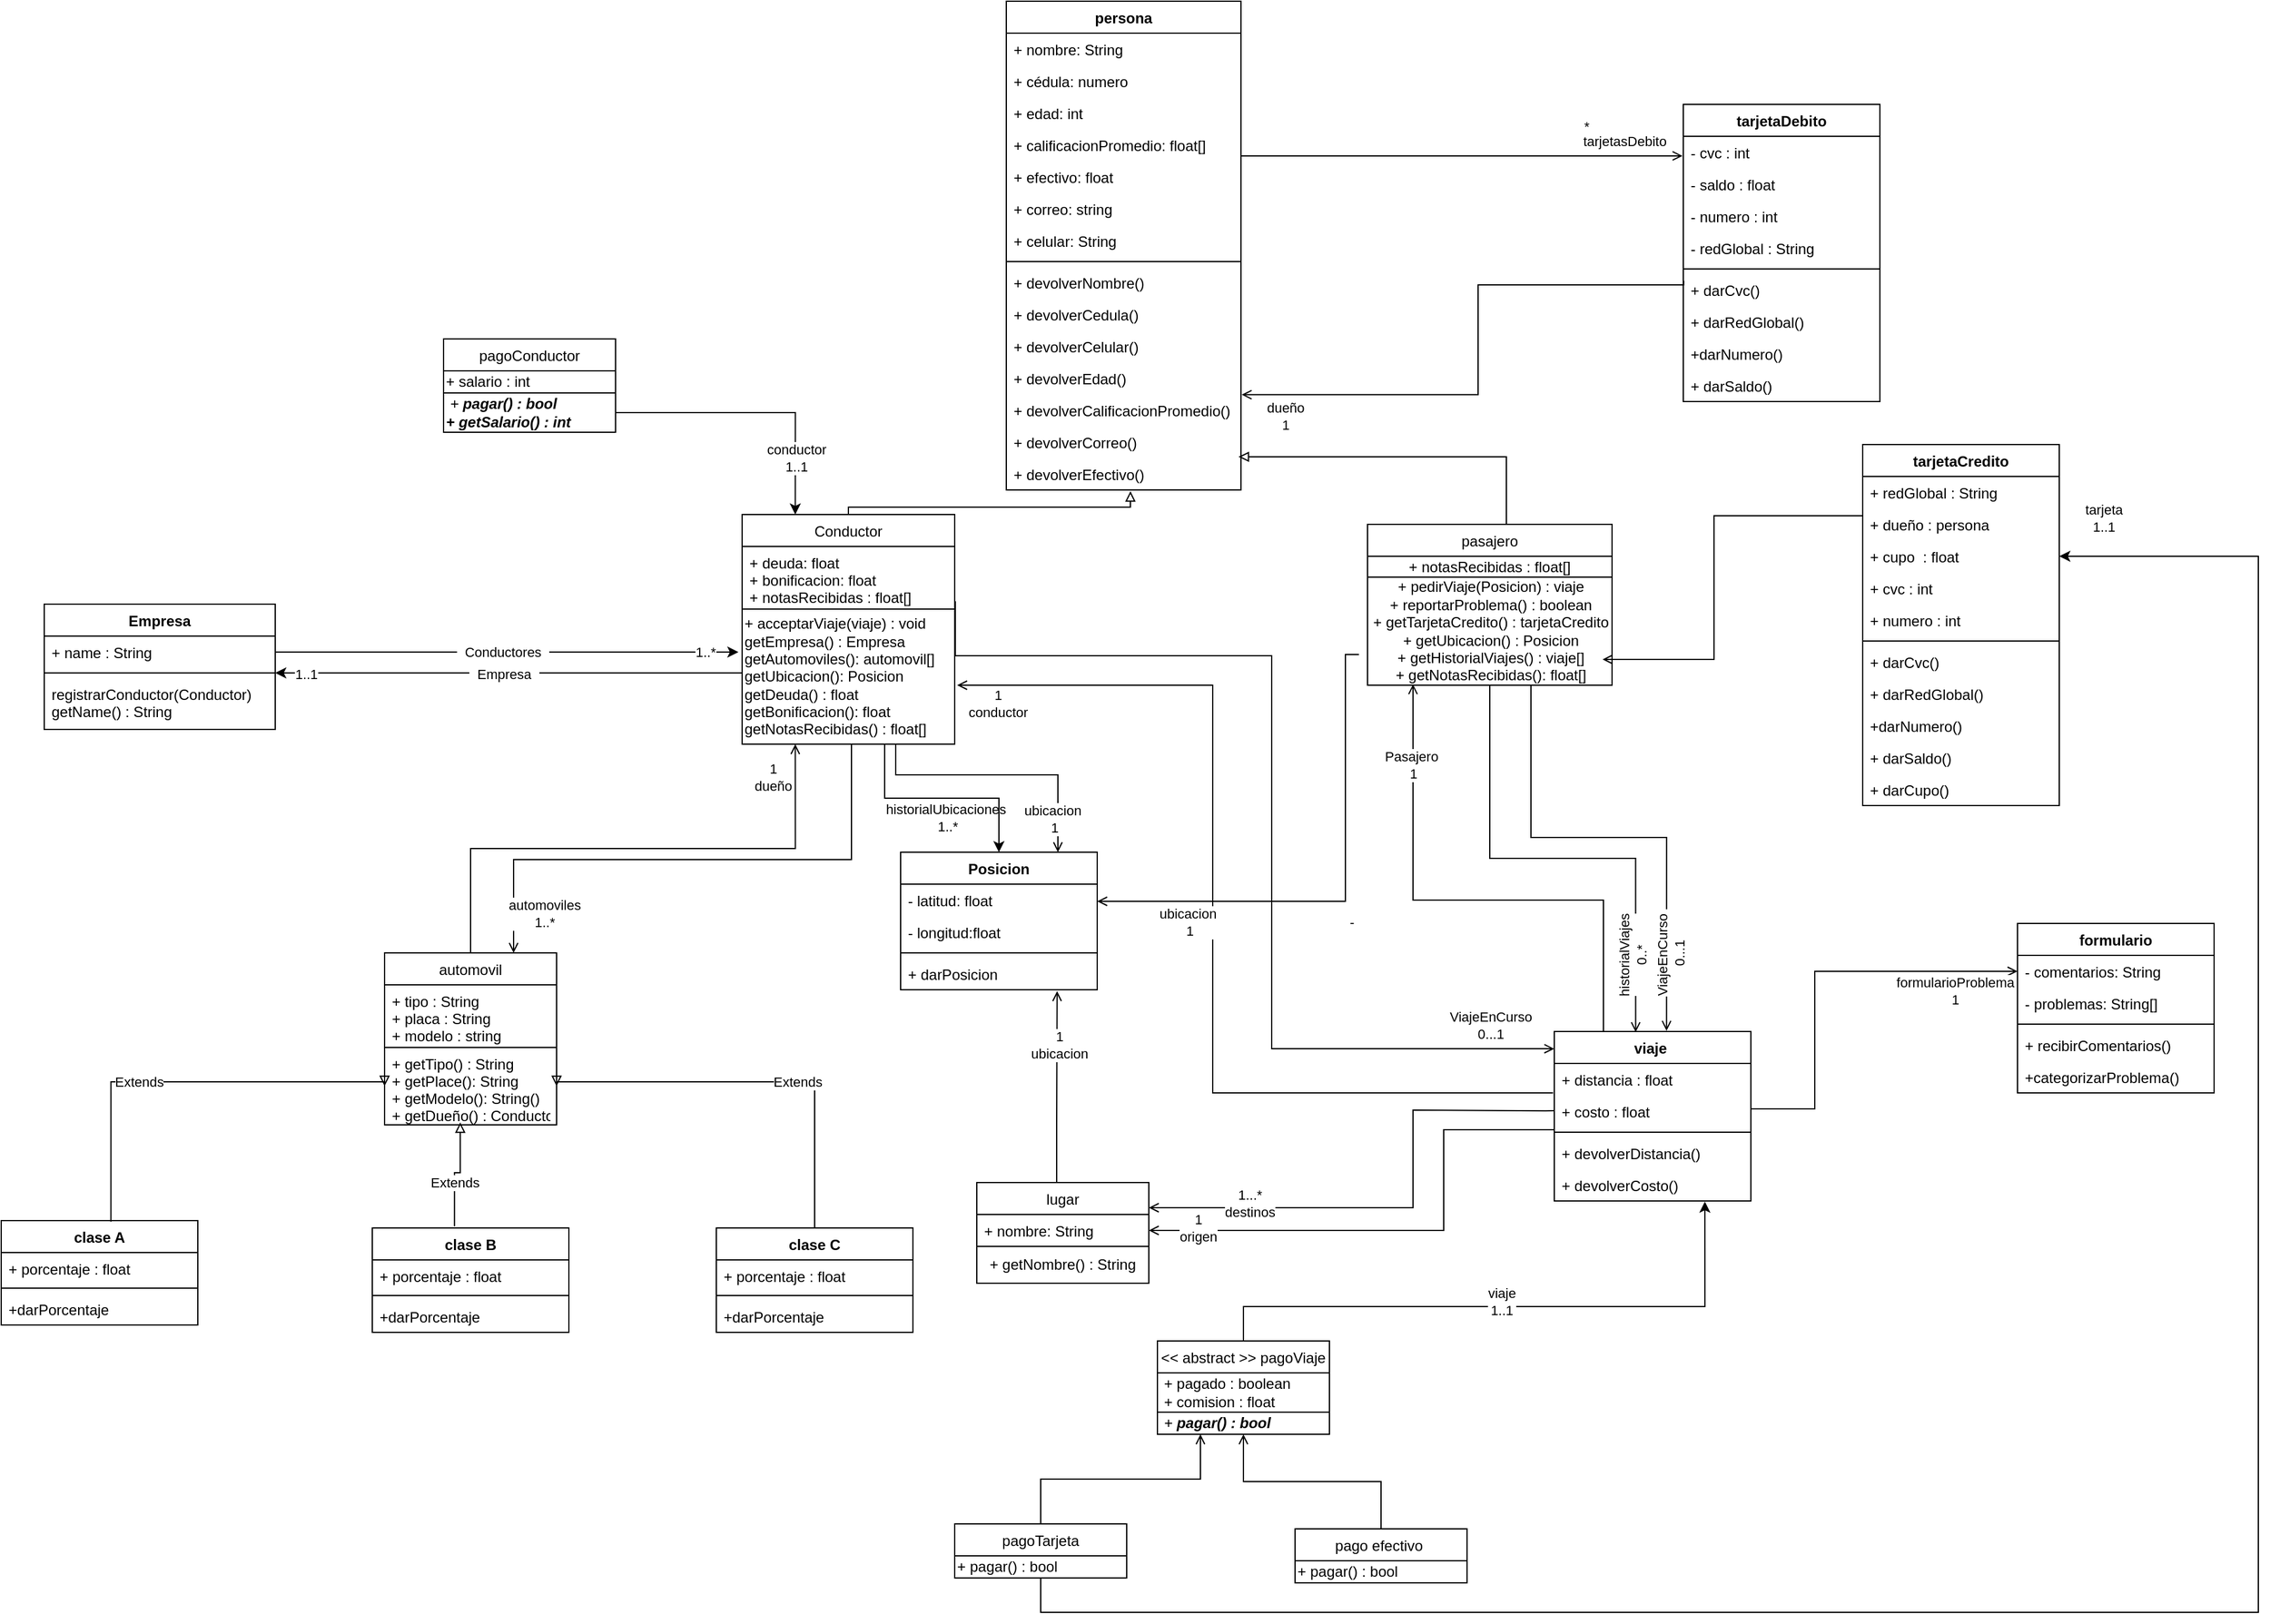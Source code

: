 <mxfile version="16.6.1" type="github">
  <diagram id="6SjnHrmw7U_hnrUAdcLT" name="Page-1">
    <mxGraphModel dx="2463" dy="1313" grid="0" gridSize="10" guides="1" tooltips="1" connect="1" arrows="1" fold="1" page="0" pageScale="1" pageWidth="827" pageHeight="1169" math="0" shadow="0">
      <root>
        <mxCell id="0" />
        <mxCell id="1" parent="0" />
        <mxCell id="GQpwaOu7h-6CQK4Oy5rI-45" style="edgeStyle=orthogonalEdgeStyle;rounded=0;orthogonalLoop=1;jettySize=auto;html=1;endArrow=open;endFill=0;exitX=-0.006;exitY=0.923;exitDx=0;exitDy=0;exitPerimeter=0;" parent="1" source="yRJhLz_1n7eGuecbgBKT-65" edge="1">
          <mxGeometry relative="1" as="geometry">
            <mxPoint x="40" y="465" as="targetPoint" />
            <Array as="points">
              <mxPoint x="248" y="797" />
              <mxPoint x="248" y="465" />
            </Array>
            <mxPoint x="525" y="797" as="sourcePoint" />
          </mxGeometry>
        </mxCell>
        <mxCell id="GQpwaOu7h-6CQK4Oy5rI-46" value="1&lt;br&gt;conductor&lt;br&gt;" style="edgeLabel;html=1;align=center;verticalAlign=middle;resizable=0;points=[];" parent="GQpwaOu7h-6CQK4Oy5rI-45" vertex="1" connectable="0">
          <mxGeometry x="0.955" y="-1" relative="1" as="geometry">
            <mxPoint x="14" y="16" as="offset" />
          </mxGeometry>
        </mxCell>
        <mxCell id="GQpwaOu7h-6CQK4Oy5rI-48" style="edgeStyle=orthogonalEdgeStyle;rounded=0;orthogonalLoop=1;jettySize=auto;html=1;endArrow=open;endFill=0;entryX=0.186;entryY=0.991;entryDx=0;entryDy=0;entryPerimeter=0;exitX=0.25;exitY=0;exitDx=0;exitDy=0;" parent="1" source="yRJhLz_1n7eGuecbgBKT-67" target="p-8QRYcvky3vpSZ8gG1q-3" edge="1">
          <mxGeometry relative="1" as="geometry">
            <Array as="points">
              <mxPoint x="556" y="640" />
              <mxPoint x="409" y="640" />
            </Array>
            <mxPoint x="411" y="470" as="targetPoint" />
            <mxPoint x="554" y="741" as="sourcePoint" />
          </mxGeometry>
        </mxCell>
        <mxCell id="GQpwaOu7h-6CQK4Oy5rI-53" value="Pasajero&amp;nbsp;&lt;br&gt;1" style="edgeLabel;html=1;align=center;verticalAlign=middle;resizable=0;points=[];" parent="GQpwaOu7h-6CQK4Oy5rI-48" vertex="1" connectable="0">
          <mxGeometry x="0.84" y="2" relative="1" as="geometry">
            <mxPoint x="2" y="31" as="offset" />
          </mxGeometry>
        </mxCell>
        <mxCell id="8bKeLV1RBKHs6_vVbSdt-36" style="edgeStyle=orthogonalEdgeStyle;rounded=0;orthogonalLoop=1;jettySize=auto;html=1;exitX=0.5;exitY=0;exitDx=0;exitDy=0;endArrow=block;endFill=0;strokeWidth=1;" parent="1" source="xFhhPgqsHEsZ-JBTRw54-11" edge="1">
          <mxGeometry relative="1" as="geometry">
            <Array as="points">
              <mxPoint x="487" y="334" />
              <mxPoint x="487" y="279" />
            </Array>
            <mxPoint x="269" y="279" as="targetPoint" />
          </mxGeometry>
        </mxCell>
        <mxCell id="GQpwaOu7h-6CQK4Oy5rI-39" style="edgeStyle=orthogonalEdgeStyle;rounded=0;orthogonalLoop=1;jettySize=auto;html=1;exitX=0.5;exitY=1;exitDx=0;exitDy=0;endArrow=open;endFill=0;entryX=0.414;entryY=0.004;entryDx=0;entryDy=0;entryPerimeter=0;" parent="1" source="xFhhPgqsHEsZ-JBTRw54-11" target="yRJhLz_1n7eGuecbgBKT-67" edge="1">
          <mxGeometry relative="1" as="geometry">
            <mxPoint x="592" y="745" as="targetPoint" />
          </mxGeometry>
        </mxCell>
        <mxCell id="GQpwaOu7h-6CQK4Oy5rI-50" value="historialViajes&lt;br&gt;0..*" style="edgeLabel;html=1;align=center;verticalAlign=middle;resizable=0;points=[];rotation=-90;" parent="GQpwaOu7h-6CQK4Oy5rI-39" vertex="1" connectable="0">
          <mxGeometry x="0.763" y="3" relative="1" as="geometry">
            <mxPoint x="-6" y="-15" as="offset" />
          </mxGeometry>
        </mxCell>
        <mxCell id="GQpwaOu7h-6CQK4Oy5rI-47" style="edgeStyle=orthogonalEdgeStyle;rounded=0;orthogonalLoop=1;jettySize=auto;html=1;entryX=0.571;entryY=-0.004;entryDx=0;entryDy=0;entryPerimeter=0;endArrow=open;endFill=0;" parent="1" source="xFhhPgqsHEsZ-JBTRw54-11" target="yRJhLz_1n7eGuecbgBKT-67" edge="1">
          <mxGeometry relative="1" as="geometry">
            <Array as="points">
              <mxPoint x="507" y="589" />
              <mxPoint x="617" y="589" />
            </Array>
            <mxPoint x="617.702" y="744.688" as="targetPoint" />
          </mxGeometry>
        </mxCell>
        <mxCell id="GQpwaOu7h-6CQK4Oy5rI-51" value="ViajeEnCurso&amp;nbsp;&lt;br&gt;0...1&lt;br&gt;" style="edgeLabel;html=1;align=center;verticalAlign=middle;resizable=0;points=[];rotation=-90;" parent="GQpwaOu7h-6CQK4Oy5rI-47" vertex="1" connectable="0">
          <mxGeometry x="0.718" y="1" relative="1" as="geometry">
            <mxPoint x="2" y="-7" as="offset" />
          </mxGeometry>
        </mxCell>
        <mxCell id="GQpwaOu7h-6CQK4Oy5rI-65" value="-" style="edgeStyle=orthogonalEdgeStyle;rounded=0;orthogonalLoop=1;jettySize=auto;html=1;endArrow=open;endFill=0;exitX=0;exitY=0.5;exitDx=0;exitDy=0;" parent="1" edge="1" target="yRJhLz_1n7eGuecbgBKT-6">
          <mxGeometry x="0.024" y="18" relative="1" as="geometry">
            <mxPoint x="367" y="440" as="sourcePoint" />
            <mxPoint x="156" y="641.0" as="targetPoint" />
            <Array as="points">
              <mxPoint x="356" y="440" />
              <mxPoint x="356" y="641" />
            </Array>
            <mxPoint x="5" y="-1" as="offset" />
          </mxGeometry>
        </mxCell>
        <mxCell id="GQpwaOu7h-6CQK4Oy5rI-66" value="ubicacion&amp;nbsp;&lt;br&gt;1" style="edgeLabel;html=1;align=center;verticalAlign=middle;resizable=0;points=[];" parent="GQpwaOu7h-6CQK4Oy5rI-65" vertex="1" connectable="0">
          <mxGeometry x="0.863" y="1" relative="1" as="geometry">
            <mxPoint x="46" y="16" as="offset" />
          </mxGeometry>
        </mxCell>
        <mxCell id="xFhhPgqsHEsZ-JBTRw54-11" value="pasajero" style="swimlane;fontStyle=0;childLayout=stackLayout;horizontal=1;startSize=26;fillColor=none;horizontalStack=0;resizeParent=1;resizeParentMax=0;resizeLast=0;collapsible=1;marginBottom=0;" parent="1" vertex="1">
          <mxGeometry x="374" y="334" width="199" height="131" as="geometry" />
        </mxCell>
        <mxCell id="p-8QRYcvky3vpSZ8gG1q-4" value="+ notasRecibidas : float[]" style="text;html=1;strokeColor=default;fillColor=none;align=center;verticalAlign=middle;whiteSpace=wrap;rounded=0;" vertex="1" parent="xFhhPgqsHEsZ-JBTRw54-11">
          <mxGeometry y="26" width="199" height="17" as="geometry" />
        </mxCell>
        <mxCell id="p-8QRYcvky3vpSZ8gG1q-3" value="+ pedirViaje(Posicion) : viaje&lt;br&gt;&lt;span style=&quot;font-family: &amp;#34;helvetica&amp;#34; ; font-size: 12px ; font-style: normal ; font-weight: 400&quot;&gt;+ reportarProblema() : boolean&lt;br&gt;+ getTarjetaCredito() : tarjetaCredito&lt;br&gt;+ getUbicacion() : Posicion&lt;br&gt;+ getHistorialViajes() : viaje[]&lt;br&gt;+ getNotasRecibidas(): float[]&lt;br&gt;&lt;/span&gt;" style="text;html=1;align=center;verticalAlign=middle;resizable=0;points=[];autosize=1;strokeColor=none;fillColor=none;" vertex="1" parent="xFhhPgqsHEsZ-JBTRw54-11">
          <mxGeometry y="43" width="199" height="88" as="geometry" />
        </mxCell>
        <mxCell id="8bKeLV1RBKHs6_vVbSdt-26" style="edgeStyle=orthogonalEdgeStyle;rounded=0;orthogonalLoop=1;jettySize=auto;html=1;endArrow=open;endFill=0;" parent="1" edge="1">
          <mxGeometry relative="1" as="geometry">
            <mxPoint x="565.28" y="444" as="targetPoint" />
            <Array as="points">
              <mxPoint x="777" y="327" />
              <mxPoint x="656" y="327" />
              <mxPoint x="656" y="444" />
            </Array>
            <mxPoint x="777.0" y="328.328" as="sourcePoint" />
          </mxGeometry>
        </mxCell>
        <mxCell id="8bKeLV1RBKHs6_vVbSdt-35" style="edgeStyle=orthogonalEdgeStyle;rounded=0;orthogonalLoop=1;jettySize=auto;html=1;exitX=0.5;exitY=0;exitDx=0;exitDy=0;entryX=0.529;entryY=1.038;entryDx=0;entryDy=0;entryPerimeter=0;endArrow=block;endFill=0;strokeWidth=1;" parent="1" source="NSK0_wLwRa2PUr08ak1v-19" target="yRJhLz_1n7eGuecbgBKT-94" edge="1">
          <mxGeometry relative="1" as="geometry">
            <Array as="points">
              <mxPoint x="-48" y="320" />
              <mxPoint x="181" y="320" />
            </Array>
            <mxPoint x="178.767" y="322.988" as="targetPoint" />
          </mxGeometry>
        </mxCell>
        <mxCell id="GQpwaOu7h-6CQK4Oy5rI-42" style="edgeStyle=orthogonalEdgeStyle;rounded=0;orthogonalLoop=1;jettySize=auto;html=1;endArrow=open;endFill=0;exitX=1.003;exitY=0.875;exitDx=0;exitDy=0;exitPerimeter=0;entryX=0;entryY=0.102;entryDx=0;entryDy=0;entryPerimeter=0;" parent="1" source="k5XxRQNL9i_wTMCsPTD--12" target="yRJhLz_1n7eGuecbgBKT-67" edge="1">
          <mxGeometry relative="1" as="geometry">
            <mxPoint x="27" y="441.38" as="sourcePoint" />
            <mxPoint x="475" y="761" as="targetPoint" />
            <Array as="points">
              <mxPoint x="39" y="441" />
              <mxPoint x="296" y="441" />
              <mxPoint x="296" y="761" />
              <mxPoint x="517" y="761" />
            </Array>
          </mxGeometry>
        </mxCell>
        <mxCell id="GQpwaOu7h-6CQK4Oy5rI-43" value="ViajeEnCurso&lt;br&gt;0...1" style="edgeLabel;html=1;align=center;verticalAlign=middle;resizable=0;points=[];" parent="GQpwaOu7h-6CQK4Oy5rI-42" vertex="1" connectable="0">
          <mxGeometry x="0.799" y="3" relative="1" as="geometry">
            <mxPoint x="33" y="-16" as="offset" />
          </mxGeometry>
        </mxCell>
        <mxCell id="GQpwaOu7h-6CQK4Oy5rI-55" style="edgeStyle=orthogonalEdgeStyle;rounded=0;orthogonalLoop=1;jettySize=auto;html=1;entryX=0.75;entryY=0;entryDx=0;entryDy=0;endArrow=open;endFill=0;" parent="1" source="NSK0_wLwRa2PUr08ak1v-19" target="8bKeLV1RBKHs6_vVbSdt-11" edge="1">
          <mxGeometry relative="1" as="geometry">
            <Array as="points">
              <mxPoint x="-46" y="607" />
              <mxPoint x="-321" y="607" />
            </Array>
          </mxGeometry>
        </mxCell>
        <mxCell id="GQpwaOu7h-6CQK4Oy5rI-56" value="automoviles&lt;br&gt;1..*" style="edgeLabel;html=1;align=center;verticalAlign=middle;resizable=0;points=[];" parent="GQpwaOu7h-6CQK4Oy5rI-55" vertex="1" connectable="0">
          <mxGeometry x="0.805" y="2" relative="1" as="geometry">
            <mxPoint x="23" y="11" as="offset" />
          </mxGeometry>
        </mxCell>
        <mxCell id="GQpwaOu7h-6CQK4Oy5rI-61" style="edgeStyle=orthogonalEdgeStyle;rounded=0;orthogonalLoop=1;jettySize=auto;html=1;endArrow=open;endFill=0;" parent="1" source="NSK0_wLwRa2PUr08ak1v-19" target="yRJhLz_1n7eGuecbgBKT-5" edge="1">
          <mxGeometry relative="1" as="geometry">
            <Array as="points">
              <mxPoint x="-10" y="538" />
              <mxPoint x="122" y="538" />
            </Array>
            <mxPoint x="122" y="599" as="targetPoint" />
          </mxGeometry>
        </mxCell>
        <mxCell id="GQpwaOu7h-6CQK4Oy5rI-62" value="ubicacion&amp;nbsp;&lt;br&gt;1" style="edgeLabel;html=1;align=center;verticalAlign=middle;resizable=0;points=[];" parent="GQpwaOu7h-6CQK4Oy5rI-61" vertex="1" connectable="0">
          <mxGeometry x="0.85" relative="1" as="geometry">
            <mxPoint x="-3" y="-11" as="offset" />
          </mxGeometry>
        </mxCell>
        <mxCell id="NSK0_wLwRa2PUr08ak1v-19" value="Conductor" style="swimlane;fontStyle=0;childLayout=stackLayout;horizontal=1;startSize=26;fillColor=none;horizontalStack=0;resizeParent=1;resizeParentMax=0;resizeLast=0;collapsible=1;marginBottom=0;" parent="1" vertex="1">
          <mxGeometry x="-135" y="326" width="173" height="187" as="geometry" />
        </mxCell>
        <mxCell id="k5XxRQNL9i_wTMCsPTD--12" value="+ deuda: float&#xa;+ bonificacion: float&#xa;+ notasRecibidas : float[]" style="text;strokeColor=none;fillColor=none;align=left;verticalAlign=top;spacingLeft=4;spacingRight=4;overflow=hidden;rotatable=0;points=[[0,0.5],[1,0.5]];portConstraint=eastwest;" parent="NSK0_wLwRa2PUr08ak1v-19" vertex="1">
          <mxGeometry y="26" width="173" height="51" as="geometry" />
        </mxCell>
        <mxCell id="p-8QRYcvky3vpSZ8gG1q-1" value="+ acceptarViaje(viaje) : void&lt;br&gt;getEmpresa() : Empresa&lt;br&gt;getAutomoviles(): automovil[]&lt;br&gt;getUbicacion(): Posicion&lt;br&gt;getDeuda() : float&lt;br&gt;getBonificacion(): float&lt;br&gt;getNotasRecibidas() : float[]" style="text;html=1;strokeColor=default;fillColor=none;align=left;verticalAlign=middle;whiteSpace=wrap;rounded=0;" vertex="1" parent="NSK0_wLwRa2PUr08ak1v-19">
          <mxGeometry y="77" width="173" height="110" as="geometry" />
        </mxCell>
        <mxCell id="GQpwaOu7h-6CQK4Oy5rI-63" style="edgeStyle=orthogonalEdgeStyle;rounded=0;orthogonalLoop=1;jettySize=auto;html=1;endArrow=open;endFill=0;entryX=0.796;entryY=1.044;entryDx=0;entryDy=0;entryPerimeter=0;" parent="1" source="_v_6MPIKIYaDayUwwzO5-1" target="yRJhLz_1n7eGuecbgBKT-8" edge="1">
          <mxGeometry relative="1" as="geometry">
            <Array as="points">
              <mxPoint x="121" y="822" />
              <mxPoint x="121" y="822" />
            </Array>
            <mxPoint x="136" y="760" as="targetPoint" />
          </mxGeometry>
        </mxCell>
        <mxCell id="GQpwaOu7h-6CQK4Oy5rI-64" value="1&lt;br&gt;ubicacion" style="edgeLabel;html=1;align=center;verticalAlign=middle;resizable=0;points=[];" parent="GQpwaOu7h-6CQK4Oy5rI-63" vertex="1" connectable="0">
          <mxGeometry x="0.81" y="2" relative="1" as="geometry">
            <mxPoint x="3" y="29" as="offset" />
          </mxGeometry>
        </mxCell>
        <mxCell id="_v_6MPIKIYaDayUwwzO5-1" value="lugar" style="swimlane;fontStyle=0;childLayout=stackLayout;horizontal=1;startSize=26;fillColor=none;horizontalStack=0;resizeParent=1;resizeParentMax=0;resizeLast=0;collapsible=1;marginBottom=0;" parent="1" vertex="1">
          <mxGeometry x="56" y="870" width="140" height="82" as="geometry" />
        </mxCell>
        <mxCell id="_v_6MPIKIYaDayUwwzO5-4" value="+ nombre: String" style="text;strokeColor=none;fillColor=none;align=left;verticalAlign=top;spacingLeft=4;spacingRight=4;overflow=hidden;rotatable=0;points=[[0,0.5],[1,0.5]];portConstraint=eastwest;" parent="_v_6MPIKIYaDayUwwzO5-1" vertex="1">
          <mxGeometry y="26" width="140" height="26" as="geometry" />
        </mxCell>
        <mxCell id="p-8QRYcvky3vpSZ8gG1q-8" value="+ getNombre() : String" style="text;html=1;strokeColor=default;fillColor=none;align=center;verticalAlign=middle;whiteSpace=wrap;rounded=0;" vertex="1" parent="_v_6MPIKIYaDayUwwzO5-1">
          <mxGeometry y="52" width="140" height="30" as="geometry" />
        </mxCell>
        <mxCell id="mi6PXNNQGqWqxz6OcjHv-20" style="edgeStyle=orthogonalEdgeStyle;rounded=0;orthogonalLoop=1;jettySize=auto;html=1;exitX=0.5;exitY=0;exitDx=0;exitDy=0;entryX=0.766;entryY=1.02;entryDx=0;entryDy=0;entryPerimeter=0;" parent="1" source="_v_6MPIKIYaDayUwwzO5-7" target="yRJhLz_1n7eGuecbgBKT-71" edge="1">
          <mxGeometry relative="1" as="geometry">
            <Array as="points">
              <mxPoint x="273" y="971" />
              <mxPoint x="649" y="971" />
            </Array>
          </mxGeometry>
        </mxCell>
        <mxCell id="_v_6MPIKIYaDayUwwzO5-7" value="&lt;&lt; abstract &gt;&gt; pagoViaje" style="swimlane;fontStyle=0;childLayout=stackLayout;horizontal=1;startSize=26;fillColor=none;horizontalStack=0;resizeParent=1;resizeParentMax=0;resizeLast=0;collapsible=1;marginBottom=0;" parent="1" vertex="1">
          <mxGeometry x="203" y="999" width="140" height="76" as="geometry" />
        </mxCell>
        <mxCell id="mi6PXNNQGqWqxz6OcjHv-22" value="&amp;nbsp;+ pagado : boolean&lt;br&gt;&amp;nbsp;+ comision : float" style="text;html=1;align=left;verticalAlign=middle;resizable=0;points=[];autosize=1;strokeColor=none;fillColor=none;" parent="_v_6MPIKIYaDayUwwzO5-7" vertex="1">
          <mxGeometry y="26" width="140" height="32" as="geometry" />
        </mxCell>
        <mxCell id="mi6PXNNQGqWqxz6OcjHv-26" value="&lt;i&gt;&amp;nbsp;+ &lt;b&gt;&lt;i&gt;pagar() : bool&lt;br&gt;&lt;/i&gt;&lt;/b&gt;&lt;/i&gt;" style="text;html=1;align=left;verticalAlign=middle;resizable=0;points=[];autosize=1;strokeColor=default;fillColor=none;" parent="_v_6MPIKIYaDayUwwzO5-7" vertex="1">
          <mxGeometry y="58" width="140" height="18" as="geometry" />
        </mxCell>
        <mxCell id="8bKeLV1RBKHs6_vVbSdt-38" style="edgeStyle=orthogonalEdgeStyle;rounded=0;orthogonalLoop=1;jettySize=auto;html=1;exitX=0.5;exitY=0;exitDx=0;exitDy=0;entryX=0.25;entryY=1;entryDx=0;entryDy=0;endArrow=open;endFill=0;strokeWidth=1;" parent="1" source="8bKeLV1RBKHs6_vVbSdt-11" target="NSK0_wLwRa2PUr08ak1v-19" edge="1">
          <mxGeometry relative="1" as="geometry" />
        </mxCell>
        <mxCell id="GQpwaOu7h-6CQK4Oy5rI-54" value="1&lt;br&gt;dueño" style="edgeLabel;html=1;align=center;verticalAlign=middle;resizable=0;points=[];" parent="8bKeLV1RBKHs6_vVbSdt-38" vertex="1" connectable="0">
          <mxGeometry x="0.849" y="2" relative="1" as="geometry">
            <mxPoint x="-17" y="-6" as="offset" />
          </mxGeometry>
        </mxCell>
        <mxCell id="8bKeLV1RBKHs6_vVbSdt-11" value="automovil" style="swimlane;fontStyle=0;childLayout=stackLayout;horizontal=1;startSize=26;fillColor=none;horizontalStack=0;resizeParent=1;resizeParentMax=0;resizeLast=0;collapsible=1;marginBottom=0;" parent="1" vertex="1">
          <mxGeometry x="-426" y="683" width="140" height="140" as="geometry" />
        </mxCell>
        <mxCell id="8bKeLV1RBKHs6_vVbSdt-12" value="+ tipo : String&#xa;+ placa : String&#xa;+ modelo : string " style="text;strokeColor=default;fillColor=none;align=left;verticalAlign=top;spacingLeft=4;spacingRight=4;overflow=hidden;rotatable=0;points=[[0,0.5],[1,0.5]];portConstraint=eastwest;" parent="8bKeLV1RBKHs6_vVbSdt-11" vertex="1">
          <mxGeometry y="26" width="140" height="51" as="geometry" />
        </mxCell>
        <mxCell id="8bKeLV1RBKHs6_vVbSdt-14" value="+ getTipo() : String&#xa;+ getPlace(): String&#xa;+ getModelo(): String()&#xa;+ getDueño() : Conductor" style="text;strokeColor=none;fillColor=none;align=left;verticalAlign=top;spacingLeft=4;spacingRight=4;overflow=hidden;rotatable=0;points=[[0,0.5],[1,0.5]];portConstraint=eastwest;" parent="8bKeLV1RBKHs6_vVbSdt-11" vertex="1">
          <mxGeometry y="77" width="140" height="63" as="geometry" />
        </mxCell>
        <mxCell id="8bKeLV1RBKHs6_vVbSdt-32" style="edgeStyle=orthogonalEdgeStyle;rounded=0;orthogonalLoop=1;jettySize=auto;html=1;exitX=0.601;exitY=0.002;exitDx=0;exitDy=0;entryX=0;entryY=0.5;entryDx=0;entryDy=0;endArrow=block;endFill=0;strokeWidth=1;exitPerimeter=0;" parent="1" source="yRJhLz_1n7eGuecbgBKT-46" edge="1">
          <mxGeometry relative="1" as="geometry">
            <Array as="points">
              <mxPoint x="-642" y="748" />
            </Array>
            <mxPoint x="-641" y="901" as="sourcePoint" />
          </mxGeometry>
        </mxCell>
        <mxCell id="8bKeLV1RBKHs6_vVbSdt-41" value="Extends" style="edgeLabel;html=1;align=center;verticalAlign=middle;resizable=0;points=[];" parent="8bKeLV1RBKHs6_vVbSdt-32" vertex="1" connectable="0">
          <mxGeometry x="-0.597" y="1" relative="1" as="geometry">
            <mxPoint x="1" y="-4" as="offset" />
          </mxGeometry>
        </mxCell>
        <mxCell id="8bKeLV1RBKHs6_vVbSdt-37" style="edgeStyle=orthogonalEdgeStyle;rounded=0;orthogonalLoop=1;jettySize=auto;html=1;exitX=0.418;exitY=-0.016;exitDx=0;exitDy=0;entryX=0.44;entryY=0.969;entryDx=0;entryDy=0;entryPerimeter=0;endArrow=block;endFill=0;strokeWidth=1;exitPerimeter=0;" parent="1" source="yRJhLz_1n7eGuecbgBKT-52" target="8bKeLV1RBKHs6_vVbSdt-14" edge="1">
          <mxGeometry relative="1" as="geometry">
            <mxPoint x="-364" y="901" as="sourcePoint" />
            <Array as="points">
              <mxPoint x="-369" y="862" />
              <mxPoint x="-364" y="862" />
            </Array>
          </mxGeometry>
        </mxCell>
        <mxCell id="8bKeLV1RBKHs6_vVbSdt-40" value="Extends" style="edgeLabel;html=1;align=center;verticalAlign=middle;resizable=0;points=[];" parent="8bKeLV1RBKHs6_vVbSdt-37" vertex="1" connectable="0">
          <mxGeometry x="-0.199" relative="1" as="geometry">
            <mxPoint as="offset" />
          </mxGeometry>
        </mxCell>
        <mxCell id="8bKeLV1RBKHs6_vVbSdt-31" style="edgeStyle=orthogonalEdgeStyle;rounded=0;orthogonalLoop=1;jettySize=auto;html=1;exitX=0.556;exitY=0;exitDx=0;exitDy=0;entryX=1;entryY=0.5;entryDx=0;entryDy=0;endArrow=block;endFill=0;strokeWidth=1;exitPerimeter=0;" parent="1" source="yRJhLz_1n7eGuecbgBKT-56" edge="1">
          <mxGeometry relative="1" as="geometry">
            <mxPoint x="-67" y="901" as="sourcePoint" />
          </mxGeometry>
        </mxCell>
        <mxCell id="8bKeLV1RBKHs6_vVbSdt-39" value="Extends&lt;br&gt;" style="edgeLabel;html=1;align=center;verticalAlign=middle;resizable=0;points=[];" parent="8bKeLV1RBKHs6_vVbSdt-31" vertex="1" connectable="0">
          <mxGeometry x="-0.087" y="2" relative="1" as="geometry">
            <mxPoint x="17" y="24" as="offset" />
          </mxGeometry>
        </mxCell>
        <mxCell id="8bKeLV1RBKHs6_vVbSdt-42" style="edgeStyle=orthogonalEdgeStyle;rounded=0;orthogonalLoop=1;jettySize=auto;html=1;endArrow=open;endFill=0;strokeWidth=1;" parent="1" edge="1">
          <mxGeometry relative="1" as="geometry">
            <mxPoint x="37.286" y="581" as="targetPoint" />
          </mxGeometry>
        </mxCell>
        <mxCell id="GQpwaOu7h-6CQK4Oy5rI-13" style="edgeStyle=orthogonalEdgeStyle;rounded=0;orthogonalLoop=1;jettySize=auto;html=1;exitX=1;exitY=0.5;exitDx=0;exitDy=0;endArrow=open;endFill=0;entryX=-0.004;entryY=0.615;entryDx=0;entryDy=0;entryPerimeter=0;" parent="1" source="yRJhLz_1n7eGuecbgBKT-83" target="yRJhLz_1n7eGuecbgBKT-12" edge="1">
          <mxGeometry relative="1" as="geometry">
            <mxPoint x="302.0" y="205" as="sourcePoint" />
            <mxPoint x="621" y="34" as="targetPoint" />
            <Array as="points">
              <mxPoint x="271" y="34" />
            </Array>
          </mxGeometry>
        </mxCell>
        <mxCell id="GQpwaOu7h-6CQK4Oy5rI-15" value="tarjetasDebito&lt;br&gt;" style="edgeLabel;html=1;align=center;verticalAlign=middle;resizable=0;points=[];" parent="GQpwaOu7h-6CQK4Oy5rI-13" vertex="1" connectable="0">
          <mxGeometry x="0.545" y="-3" relative="1" as="geometry">
            <mxPoint x="36" y="-15" as="offset" />
          </mxGeometry>
        </mxCell>
        <mxCell id="GQpwaOu7h-6CQK4Oy5rI-16" value="*" style="edgeLabel;html=1;align=center;verticalAlign=middle;resizable=0;points=[];" parent="GQpwaOu7h-6CQK4Oy5rI-13" vertex="1" connectable="0">
          <mxGeometry x="0.872" y="-2" relative="1" as="geometry">
            <mxPoint x="-55" y="-26" as="offset" />
          </mxGeometry>
        </mxCell>
        <mxCell id="GQpwaOu7h-6CQK4Oy5rI-17" style="edgeStyle=orthogonalEdgeStyle;rounded=0;orthogonalLoop=1;jettySize=auto;html=1;exitX=0.002;exitY=0.218;exitDx=0;exitDy=0;endArrow=open;endFill=0;exitPerimeter=0;entryX=1.003;entryY=0.016;entryDx=0;entryDy=0;entryPerimeter=0;" parent="1" source="yRJhLz_1n7eGuecbgBKT-18" edge="1" target="yRJhLz_1n7eGuecbgBKT-91">
          <mxGeometry relative="1" as="geometry">
            <mxPoint x="302" y="227" as="targetPoint" />
            <Array as="points">
              <mxPoint x="464" y="139" />
              <mxPoint x="464" y="228" />
            </Array>
            <mxPoint x="563" y="114" as="sourcePoint" />
          </mxGeometry>
        </mxCell>
        <mxCell id="GQpwaOu7h-6CQK4Oy5rI-18" value="dueño&lt;br&gt;1" style="edgeLabel;html=1;align=center;verticalAlign=middle;resizable=0;points=[];" parent="GQpwaOu7h-6CQK4Oy5rI-17" vertex="1" connectable="0">
          <mxGeometry x="0.842" y="2" relative="1" as="geometry">
            <mxPoint x="-1" y="15" as="offset" />
          </mxGeometry>
        </mxCell>
        <mxCell id="GQpwaOu7h-6CQK4Oy5rI-19" style="edgeStyle=orthogonalEdgeStyle;rounded=0;orthogonalLoop=1;jettySize=auto;html=1;endArrow=open;endFill=0;entryX=1;entryY=0.25;entryDx=0;entryDy=0;exitX=-0.001;exitY=0.483;exitDx=0;exitDy=0;exitPerimeter=0;" parent="1" target="_v_6MPIKIYaDayUwwzO5-1" edge="1" source="yRJhLz_1n7eGuecbgBKT-66">
          <mxGeometry relative="1" as="geometry">
            <mxPoint x="519" y="811" as="sourcePoint" />
            <mxPoint x="217.0" y="876" as="targetPoint" />
            <Array as="points">
              <mxPoint x="519" y="812" />
              <mxPoint x="411" y="811" />
              <mxPoint x="411" y="883" />
            </Array>
          </mxGeometry>
        </mxCell>
        <mxCell id="GQpwaOu7h-6CQK4Oy5rI-25" value="1...*&lt;br&gt;destinos" style="edgeLabel;html=1;align=center;verticalAlign=middle;resizable=0;points=[];" parent="GQpwaOu7h-6CQK4Oy5rI-19" vertex="1" connectable="0">
          <mxGeometry x="0.574" y="-1" relative="1" as="geometry">
            <mxPoint x="-6" y="-3" as="offset" />
          </mxGeometry>
        </mxCell>
        <mxCell id="GQpwaOu7h-6CQK4Oy5rI-20" style="edgeStyle=orthogonalEdgeStyle;rounded=0;orthogonalLoop=1;jettySize=auto;html=1;endArrow=open;endFill=0;" parent="1" edge="1">
          <mxGeometry relative="1" as="geometry">
            <mxPoint x="196" y="909" as="targetPoint" />
            <Array as="points">
              <mxPoint x="436" y="827" />
              <mxPoint x="436" y="909" />
            </Array>
            <mxPoint x="526" y="827" as="sourcePoint" />
          </mxGeometry>
        </mxCell>
        <mxCell id="GQpwaOu7h-6CQK4Oy5rI-22" value="&lt;br&gt;" style="edgeLabel;html=1;align=center;verticalAlign=middle;resizable=0;points=[];" parent="GQpwaOu7h-6CQK4Oy5rI-20" vertex="1" connectable="0">
          <mxGeometry x="0.711" y="-1" relative="1" as="geometry">
            <mxPoint x="2" y="-10" as="offset" />
          </mxGeometry>
        </mxCell>
        <mxCell id="GQpwaOu7h-6CQK4Oy5rI-23" value="1&lt;br&gt;origen&lt;br&gt;" style="edgeLabel;html=1;align=center;verticalAlign=middle;resizable=0;points=[];" parent="GQpwaOu7h-6CQK4Oy5rI-20" vertex="1" connectable="0">
          <mxGeometry x="0.801" relative="1" as="geometry">
            <mxPoint x="-1" y="-2" as="offset" />
          </mxGeometry>
        </mxCell>
        <mxCell id="GQpwaOu7h-6CQK4Oy5rI-49" style="edgeStyle=orthogonalEdgeStyle;rounded=0;orthogonalLoop=1;jettySize=auto;html=1;exitX=0.5;exitY=0;exitDx=0;exitDy=0;entryX=0.25;entryY=1;entryDx=0;entryDy=0;endArrow=open;endFill=0;" parent="1" source="u46MpGKwBs1GG7qnwQQI-2" target="_v_6MPIKIYaDayUwwzO5-7" edge="1">
          <mxGeometry relative="1" as="geometry" />
        </mxCell>
        <mxCell id="mi6PXNNQGqWqxz6OcjHv-24" style="edgeStyle=orthogonalEdgeStyle;rounded=0;orthogonalLoop=1;jettySize=auto;html=1;exitX=0.5;exitY=1;exitDx=0;exitDy=0;entryX=1;entryY=0.5;entryDx=0;entryDy=0;" parent="1" source="u46MpGKwBs1GG7qnwQQI-2" target="yRJhLz_1n7eGuecbgBKT-32" edge="1">
          <mxGeometry relative="1" as="geometry">
            <Array as="points">
              <mxPoint x="108" y="1220" />
              <mxPoint x="1099" y="1220" />
              <mxPoint x="1099" y="360" />
            </Array>
            <mxPoint x="1019" y="344" as="targetPoint" />
          </mxGeometry>
        </mxCell>
        <mxCell id="u46MpGKwBs1GG7qnwQQI-2" value="pagoTarjeta" style="swimlane;fontStyle=0;childLayout=stackLayout;horizontal=1;startSize=26;fillColor=none;horizontalStack=0;resizeParent=1;resizeParentMax=0;resizeLast=0;collapsible=1;marginBottom=0;" parent="1" vertex="1">
          <mxGeometry x="38" y="1148" width="140" height="44" as="geometry">
            <mxRectangle x="38" y="1148" width="89" height="26" as="alternateBounds" />
          </mxGeometry>
        </mxCell>
        <mxCell id="mi6PXNNQGqWqxz6OcjHv-27" value="+ pagar() : bool" style="text;html=1;align=left;verticalAlign=middle;resizable=0;points=[];autosize=1;strokeColor=none;fillColor=none;" parent="u46MpGKwBs1GG7qnwQQI-2" vertex="1">
          <mxGeometry y="26" width="140" height="18" as="geometry" />
        </mxCell>
        <mxCell id="GQpwaOu7h-6CQK4Oy5rI-67" style="edgeStyle=orthogonalEdgeStyle;rounded=0;orthogonalLoop=1;jettySize=auto;html=1;entryX=0.5;entryY=1;entryDx=0;entryDy=0;endArrow=open;endFill=0;" parent="1" source="u46MpGKwBs1GG7qnwQQI-6" target="_v_6MPIKIYaDayUwwzO5-7" edge="1">
          <mxGeometry relative="1" as="geometry" />
        </mxCell>
        <mxCell id="u46MpGKwBs1GG7qnwQQI-6" value="pago efectivo " style="swimlane;fontStyle=0;childLayout=stackLayout;horizontal=1;startSize=26;fillColor=none;horizontalStack=0;resizeParent=1;resizeParentMax=0;resizeLast=0;collapsible=1;marginBottom=0;" parent="1" vertex="1">
          <mxGeometry x="315" y="1152" width="140" height="44" as="geometry" />
        </mxCell>
        <mxCell id="mi6PXNNQGqWqxz6OcjHv-28" value="+ pagar() : bool" style="text;html=1;align=left;verticalAlign=middle;resizable=0;points=[];autosize=1;strokeColor=none;fillColor=none;" parent="u46MpGKwBs1GG7qnwQQI-6" vertex="1">
          <mxGeometry y="26" width="140" height="18" as="geometry" />
        </mxCell>
        <mxCell id="GQpwaOu7h-6CQK4Oy5rI-37" style="edgeStyle=orthogonalEdgeStyle;rounded=0;orthogonalLoop=1;jettySize=auto;html=1;exitX=1;exitY=0.5;exitDx=0;exitDy=0;endArrow=open;endFill=0;entryX=0;entryY=0.5;entryDx=0;entryDy=0;" parent="1" source="yRJhLz_1n7eGuecbgBKT-66" edge="1">
          <mxGeometry relative="1" as="geometry">
            <mxPoint x="903" y="698" as="targetPoint" />
            <Array as="points">
              <mxPoint x="686" y="810" />
              <mxPoint x="738" y="810" />
              <mxPoint x="738" y="698" />
            </Array>
            <mxPoint x="663" y="810" as="sourcePoint" />
          </mxGeometry>
        </mxCell>
        <mxCell id="GQpwaOu7h-6CQK4Oy5rI-52" value="formularioProblema&lt;br&gt;1&lt;br&gt;" style="edgeLabel;html=1;align=center;verticalAlign=middle;resizable=0;points=[];" parent="GQpwaOu7h-6CQK4Oy5rI-37" vertex="1" connectable="0">
          <mxGeometry x="0.777" y="2" relative="1" as="geometry">
            <mxPoint x="-14" y="18" as="offset" />
          </mxGeometry>
        </mxCell>
        <mxCell id="GQpwaOu7h-6CQK4Oy5rI-40" style="edgeStyle=orthogonalEdgeStyle;rounded=0;orthogonalLoop=1;jettySize=auto;html=1;entryX=0;entryY=0.5;entryDx=0;entryDy=0;endArrow=open;endFill=0;" parent="1" target="GQpwaOu7h-6CQK4Oy5rI-38" edge="1">
          <mxGeometry relative="1" as="geometry">
            <mxPoint x="40" y="459" as="sourcePoint" />
            <Array as="points">
              <mxPoint x="40" y="454" />
              <mxPoint x="271" y="454" />
              <mxPoint x="271" y="784" />
            </Array>
          </mxGeometry>
        </mxCell>
        <mxCell id="GQpwaOu7h-6CQK4Oy5rI-44" value="historialViajes&lt;br&gt;0...*" style="edgeLabel;html=1;align=center;verticalAlign=middle;resizable=0;points=[];" parent="GQpwaOu7h-6CQK4Oy5rI-40" vertex="1" connectable="0">
          <mxGeometry x="0.802" y="-1" relative="1" as="geometry">
            <mxPoint x="12" y="-6" as="offset" />
          </mxGeometry>
        </mxCell>
        <mxCell id="mi6PXNNQGqWqxz6OcjHv-1" style="edgeStyle=orthogonalEdgeStyle;rounded=0;orthogonalLoop=1;jettySize=auto;html=1;exitX=1;exitY=0.5;exitDx=0;exitDy=0;" parent="1" source="mi6PXNNQGqWqxz6OcjHv-11" edge="1">
          <mxGeometry relative="1" as="geometry">
            <mxPoint x="-138" y="438" as="targetPoint" />
            <Array as="points">
              <mxPoint x="-138" y="438" />
            </Array>
          </mxGeometry>
        </mxCell>
        <mxCell id="mi6PXNNQGqWqxz6OcjHv-8" value="&amp;nbsp; Conductores&amp;nbsp;&amp;nbsp;" style="edgeLabel;html=1;align=center;verticalAlign=middle;resizable=0;points=[];" parent="1" vertex="1" connectable="0">
          <mxGeometry x="-362" y="433.004" as="geometry">
            <mxPoint x="32" y="5" as="offset" />
          </mxGeometry>
        </mxCell>
        <mxCell id="mi6PXNNQGqWqxz6OcjHv-9" value="1..*" style="edgeLabel;html=1;align=center;verticalAlign=middle;resizable=0;points=[];" parent="1" vertex="1" connectable="0">
          <mxGeometry x="-197" y="433.004" as="geometry">
            <mxPoint x="32" y="5" as="offset" />
          </mxGeometry>
        </mxCell>
        <mxCell id="mi6PXNNQGqWqxz6OcjHv-10" value="Empresa" style="swimlane;fontStyle=1;align=center;verticalAlign=top;childLayout=stackLayout;horizontal=1;startSize=26;horizontalStack=0;resizeParent=1;resizeParentMax=0;resizeLast=0;collapsible=1;marginBottom=0;" parent="1" vertex="1">
          <mxGeometry x="-703" y="399" width="188" height="102" as="geometry" />
        </mxCell>
        <mxCell id="mi6PXNNQGqWqxz6OcjHv-11" value="+ name : String" style="text;strokeColor=none;fillColor=none;align=left;verticalAlign=top;spacingLeft=4;spacingRight=4;overflow=hidden;rotatable=0;points=[[0,0.5],[1,0.5]];portConstraint=eastwest;" parent="mi6PXNNQGqWqxz6OcjHv-10" vertex="1">
          <mxGeometry y="26" width="188" height="26" as="geometry" />
        </mxCell>
        <mxCell id="mi6PXNNQGqWqxz6OcjHv-12" value="" style="line;strokeWidth=1;fillColor=none;align=left;verticalAlign=middle;spacingTop=-1;spacingLeft=3;spacingRight=3;rotatable=0;labelPosition=right;points=[];portConstraint=eastwest;" parent="mi6PXNNQGqWqxz6OcjHv-10" vertex="1">
          <mxGeometry y="52" width="188" height="8" as="geometry" />
        </mxCell>
        <mxCell id="mi6PXNNQGqWqxz6OcjHv-13" value="registrarConductor(Conductor)&#xa;getName() : String" style="text;strokeColor=none;fillColor=none;align=left;verticalAlign=top;spacingLeft=4;spacingRight=4;overflow=hidden;rotatable=0;points=[[0,0.5],[1,0.5]];portConstraint=eastwest;" parent="mi6PXNNQGqWqxz6OcjHv-10" vertex="1">
          <mxGeometry y="60" width="188" height="42" as="geometry" />
        </mxCell>
        <mxCell id="mi6PXNNQGqWqxz6OcjHv-14" style="edgeStyle=orthogonalEdgeStyle;rounded=0;orthogonalLoop=1;jettySize=auto;html=1;" parent="1" target="mi6PXNNQGqWqxz6OcjHv-12" edge="1">
          <mxGeometry relative="1" as="geometry">
            <mxPoint x="-135" y="449" as="sourcePoint" />
            <Array as="points">
              <mxPoint x="-135" y="455" />
            </Array>
          </mxGeometry>
        </mxCell>
        <mxCell id="mi6PXNNQGqWqxz6OcjHv-15" value="&amp;nbsp; Empresa&amp;nbsp;&amp;nbsp;" style="edgeLabel;html=1;align=center;verticalAlign=middle;resizable=0;points=[];" parent="1" vertex="1" connectable="0">
          <mxGeometry x="-361" y="451.004" as="geometry">
            <mxPoint x="32" y="5" as="offset" />
          </mxGeometry>
        </mxCell>
        <mxCell id="mi6PXNNQGqWqxz6OcjHv-16" value="1..1" style="edgeLabel;html=1;align=center;verticalAlign=middle;resizable=0;points=[];" parent="1" vertex="1" connectable="0">
          <mxGeometry x="-522" y="451.004" as="geometry">
            <mxPoint x="32" y="5" as="offset" />
          </mxGeometry>
        </mxCell>
        <mxCell id="mi6PXNNQGqWqxz6OcjHv-21" value="viaje&lt;br&gt;1..1" style="edgeLabel;html=1;align=center;verticalAlign=middle;resizable=0;points=[];" parent="1" vertex="1" connectable="0">
          <mxGeometry x="482.002" y="977" as="geometry">
            <mxPoint x="1" y="-10" as="offset" />
          </mxGeometry>
        </mxCell>
        <mxCell id="mi6PXNNQGqWqxz6OcjHv-25" value="tarjeta&lt;br&gt;1..1" style="edgeLabel;html=1;align=center;verticalAlign=middle;resizable=0;points=[];" parent="1" vertex="1" connectable="0">
          <mxGeometry x="526.002" y="937" as="geometry">
            <mxPoint x="447" y="-608" as="offset" />
          </mxGeometry>
        </mxCell>
        <mxCell id="mi6PXNNQGqWqxz6OcjHv-32" value="pagoConductor" style="swimlane;fontStyle=0;childLayout=stackLayout;horizontal=1;startSize=26;fillColor=none;horizontalStack=0;resizeParent=1;resizeParentMax=0;resizeLast=0;collapsible=1;marginBottom=0;" parent="1" vertex="1">
          <mxGeometry x="-378" y="183" width="140" height="76" as="geometry" />
        </mxCell>
        <mxCell id="mi6PXNNQGqWqxz6OcjHv-33" value="+ salario : int" style="text;html=1;align=left;verticalAlign=middle;resizable=0;points=[];autosize=1;strokeColor=none;fillColor=none;" parent="mi6PXNNQGqWqxz6OcjHv-32" vertex="1">
          <mxGeometry y="26" width="140" height="18" as="geometry" />
        </mxCell>
        <mxCell id="mi6PXNNQGqWqxz6OcjHv-34" value="&lt;i&gt;&amp;nbsp;+ &lt;b&gt;&lt;i&gt;pagar() : bool&lt;br&gt;+ getSalario() : int&lt;br&gt;&lt;/i&gt;&lt;/b&gt;&lt;/i&gt;" style="text;html=1;align=left;verticalAlign=middle;resizable=0;points=[];autosize=1;strokeColor=default;fillColor=none;" parent="mi6PXNNQGqWqxz6OcjHv-32" vertex="1">
          <mxGeometry y="44" width="140" height="32" as="geometry" />
        </mxCell>
        <mxCell id="mi6PXNNQGqWqxz6OcjHv-35" style="edgeStyle=orthogonalEdgeStyle;rounded=0;orthogonalLoop=1;jettySize=auto;html=1;entryX=0.25;entryY=0;entryDx=0;entryDy=0;" parent="1" source="mi6PXNNQGqWqxz6OcjHv-34" target="NSK0_wLwRa2PUr08ak1v-19" edge="1">
          <mxGeometry relative="1" as="geometry" />
        </mxCell>
        <mxCell id="mi6PXNNQGqWqxz6OcjHv-36" value="conductor&lt;br&gt;1..1" style="edgeLabel;html=1;align=center;verticalAlign=middle;resizable=0;points=[];" parent="1" vertex="1" connectable="0">
          <mxGeometry x="122.004" y="461" as="geometry">
            <mxPoint x="-213" y="-181" as="offset" />
          </mxGeometry>
        </mxCell>
        <mxCell id="mi6PXNNQGqWqxz6OcjHv-37" style="edgeStyle=orthogonalEdgeStyle;rounded=0;orthogonalLoop=1;jettySize=auto;html=1;entryX=0.116;entryY=0.026;entryDx=0;entryDy=0;entryPerimeter=0;" parent="1" target="yRJhLz_1n7eGuecbgBKT-5" edge="1">
          <mxGeometry relative="1" as="geometry">
            <mxPoint x="32.24" y="601.028" as="targetPoint" />
          </mxGeometry>
        </mxCell>
        <mxCell id="mi6PXNNQGqWqxz6OcjHv-38" value="historialUbicaciones&amp;nbsp;&lt;br&gt;1..*" style="edgeLabel;html=1;align=center;verticalAlign=middle;resizable=0;points=[];" parent="1" vertex="1" connectable="0">
          <mxGeometry x="32" y="562.997" as="geometry">
            <mxPoint y="10" as="offset" />
          </mxGeometry>
        </mxCell>
        <mxCell id="yRJhLz_1n7eGuecbgBKT-5" value="Posicion" style="swimlane;fontStyle=1;align=center;verticalAlign=top;childLayout=stackLayout;horizontal=1;startSize=26;horizontalStack=0;resizeParent=1;resizeParentMax=0;resizeLast=0;collapsible=1;marginBottom=0;" vertex="1" parent="1">
          <mxGeometry x="-6" y="601" width="160" height="112" as="geometry" />
        </mxCell>
        <mxCell id="yRJhLz_1n7eGuecbgBKT-6" value="- latitud: float" style="text;strokeColor=none;fillColor=none;align=left;verticalAlign=top;spacingLeft=4;spacingRight=4;overflow=hidden;rotatable=0;points=[[0,0.5],[1,0.5]];portConstraint=eastwest;" vertex="1" parent="yRJhLz_1n7eGuecbgBKT-5">
          <mxGeometry y="26" width="160" height="26" as="geometry" />
        </mxCell>
        <mxCell id="yRJhLz_1n7eGuecbgBKT-4" value="- longitud:float" style="text;strokeColor=none;fillColor=none;align=left;verticalAlign=top;spacingLeft=4;spacingRight=4;overflow=hidden;rotatable=0;points=[[0,0.5],[1,0.5]];portConstraint=eastwest;" vertex="1" parent="yRJhLz_1n7eGuecbgBKT-5">
          <mxGeometry y="52" width="160" height="26" as="geometry" />
        </mxCell>
        <mxCell id="yRJhLz_1n7eGuecbgBKT-7" value="" style="line;strokeWidth=1;fillColor=none;align=left;verticalAlign=middle;spacingTop=-1;spacingLeft=3;spacingRight=3;rotatable=0;labelPosition=right;points=[];portConstraint=eastwest;" vertex="1" parent="yRJhLz_1n7eGuecbgBKT-5">
          <mxGeometry y="78" width="160" height="8" as="geometry" />
        </mxCell>
        <mxCell id="yRJhLz_1n7eGuecbgBKT-8" value="+ darPosicion" style="text;strokeColor=none;fillColor=none;align=left;verticalAlign=top;spacingLeft=4;spacingRight=4;overflow=hidden;rotatable=0;points=[[0,0.5],[1,0.5]];portConstraint=eastwest;" vertex="1" parent="yRJhLz_1n7eGuecbgBKT-5">
          <mxGeometry y="86" width="160" height="26" as="geometry" />
        </mxCell>
        <mxCell id="yRJhLz_1n7eGuecbgBKT-15" value="tarjetaDebito" style="swimlane;fontStyle=1;align=center;verticalAlign=top;childLayout=stackLayout;horizontal=1;startSize=26;horizontalStack=0;resizeParent=1;resizeParentMax=0;resizeLast=0;collapsible=1;marginBottom=0;" vertex="1" parent="1">
          <mxGeometry x="631" y="-8" width="160" height="242" as="geometry">
            <mxRectangle x="587" y="194" width="90" height="26" as="alternateBounds" />
          </mxGeometry>
        </mxCell>
        <mxCell id="yRJhLz_1n7eGuecbgBKT-12" value="- cvc : int " style="text;strokeColor=none;fillColor=none;align=left;verticalAlign=top;spacingLeft=4;spacingRight=4;overflow=hidden;rotatable=0;points=[[0,0.5],[1,0.5]];portConstraint=eastwest;" vertex="1" parent="yRJhLz_1n7eGuecbgBKT-15">
          <mxGeometry y="26" width="160" height="26" as="geometry" />
        </mxCell>
        <mxCell id="yRJhLz_1n7eGuecbgBKT-13" value="- saldo : float" style="text;strokeColor=none;fillColor=none;align=left;verticalAlign=top;spacingLeft=4;spacingRight=4;overflow=hidden;rotatable=0;points=[[0,0.5],[1,0.5]];portConstraint=eastwest;" vertex="1" parent="yRJhLz_1n7eGuecbgBKT-15">
          <mxGeometry y="52" width="160" height="26" as="geometry" />
        </mxCell>
        <mxCell id="yRJhLz_1n7eGuecbgBKT-11" value="- numero : int" style="text;strokeColor=none;fillColor=none;align=left;verticalAlign=top;spacingLeft=4;spacingRight=4;overflow=hidden;rotatable=0;points=[[0,0.5],[1,0.5]];portConstraint=eastwest;" vertex="1" parent="yRJhLz_1n7eGuecbgBKT-15">
          <mxGeometry y="78" width="160" height="26" as="geometry" />
        </mxCell>
        <mxCell id="yRJhLz_1n7eGuecbgBKT-14" value="- redGlobal : String" style="text;strokeColor=none;fillColor=none;align=left;verticalAlign=top;spacingLeft=4;spacingRight=4;overflow=hidden;rotatable=0;points=[[0,0.5],[1,0.5]];portConstraint=eastwest;" vertex="1" parent="yRJhLz_1n7eGuecbgBKT-15">
          <mxGeometry y="104" width="160" height="26" as="geometry" />
        </mxCell>
        <mxCell id="yRJhLz_1n7eGuecbgBKT-17" value="" style="line;strokeWidth=1;fillColor=none;align=left;verticalAlign=middle;spacingTop=-1;spacingLeft=3;spacingRight=3;rotatable=0;labelPosition=right;points=[];portConstraint=eastwest;" vertex="1" parent="yRJhLz_1n7eGuecbgBKT-15">
          <mxGeometry y="130" width="160" height="8" as="geometry" />
        </mxCell>
        <mxCell id="yRJhLz_1n7eGuecbgBKT-18" value="+ darCvc()" style="text;strokeColor=none;fillColor=none;align=left;verticalAlign=top;spacingLeft=4;spacingRight=4;overflow=hidden;rotatable=0;points=[[0,0.5],[1,0.5]];portConstraint=eastwest;" vertex="1" parent="yRJhLz_1n7eGuecbgBKT-15">
          <mxGeometry y="138" width="160" height="26" as="geometry" />
        </mxCell>
        <mxCell id="yRJhLz_1n7eGuecbgBKT-20" value="+ darRedGlobal()" style="text;strokeColor=none;fillColor=none;align=left;verticalAlign=top;spacingLeft=4;spacingRight=4;overflow=hidden;rotatable=0;points=[[0,0.5],[1,0.5]];portConstraint=eastwest;" vertex="1" parent="yRJhLz_1n7eGuecbgBKT-15">
          <mxGeometry y="164" width="160" height="26" as="geometry" />
        </mxCell>
        <mxCell id="yRJhLz_1n7eGuecbgBKT-21" value="+darNumero()" style="text;strokeColor=none;fillColor=none;align=left;verticalAlign=top;spacingLeft=4;spacingRight=4;overflow=hidden;rotatable=0;points=[[0,0.5],[1,0.5]];portConstraint=eastwest;" vertex="1" parent="yRJhLz_1n7eGuecbgBKT-15">
          <mxGeometry y="190" width="160" height="26" as="geometry" />
        </mxCell>
        <mxCell id="yRJhLz_1n7eGuecbgBKT-22" value="+ darSaldo()" style="text;strokeColor=none;fillColor=none;align=left;verticalAlign=top;spacingLeft=4;spacingRight=4;overflow=hidden;rotatable=0;points=[[0,0.5],[1,0.5]];portConstraint=eastwest;" vertex="1" parent="yRJhLz_1n7eGuecbgBKT-15">
          <mxGeometry y="216" width="160" height="26" as="geometry" />
        </mxCell>
        <mxCell id="yRJhLz_1n7eGuecbgBKT-23" value="tarjetaCredito" style="swimlane;fontStyle=1;align=center;verticalAlign=top;childLayout=stackLayout;horizontal=1;startSize=26;horizontalStack=0;resizeParent=1;resizeParentMax=0;resizeLast=0;collapsible=1;marginBottom=0;" vertex="1" parent="1">
          <mxGeometry x="777" y="269" width="160" height="294" as="geometry" />
        </mxCell>
        <mxCell id="yRJhLz_1n7eGuecbgBKT-30" value="+ redGlobal : String" style="text;strokeColor=none;fillColor=none;align=left;verticalAlign=top;spacingLeft=4;spacingRight=4;overflow=hidden;rotatable=0;points=[[0,0.5],[1,0.5]];portConstraint=eastwest;" vertex="1" parent="yRJhLz_1n7eGuecbgBKT-23">
          <mxGeometry y="26" width="160" height="26" as="geometry" />
        </mxCell>
        <mxCell id="yRJhLz_1n7eGuecbgBKT-29" value="+ dueño : persona" style="text;strokeColor=none;fillColor=none;align=left;verticalAlign=top;spacingLeft=4;spacingRight=4;overflow=hidden;rotatable=0;points=[[0,0.5],[1,0.5]];portConstraint=eastwest;" vertex="1" parent="yRJhLz_1n7eGuecbgBKT-23">
          <mxGeometry y="52" width="160" height="26" as="geometry" />
        </mxCell>
        <mxCell id="yRJhLz_1n7eGuecbgBKT-32" value="+ cupo  : float " style="text;strokeColor=none;fillColor=none;align=left;verticalAlign=top;spacingLeft=4;spacingRight=4;overflow=hidden;rotatable=0;points=[[0,0.5],[1,0.5]];portConstraint=eastwest;" vertex="1" parent="yRJhLz_1n7eGuecbgBKT-23">
          <mxGeometry y="78" width="160" height="26" as="geometry" />
        </mxCell>
        <mxCell id="yRJhLz_1n7eGuecbgBKT-31" value="+ cvc : int " style="text;strokeColor=none;fillColor=none;align=left;verticalAlign=top;spacingLeft=4;spacingRight=4;overflow=hidden;rotatable=0;points=[[0,0.5],[1,0.5]];portConstraint=eastwest;" vertex="1" parent="yRJhLz_1n7eGuecbgBKT-23">
          <mxGeometry y="104" width="160" height="26" as="geometry" />
        </mxCell>
        <mxCell id="yRJhLz_1n7eGuecbgBKT-28" value="+ numero : int" style="text;strokeColor=none;fillColor=none;align=left;verticalAlign=top;spacingLeft=4;spacingRight=4;overflow=hidden;rotatable=0;points=[[0,0.5],[1,0.5]];portConstraint=eastwest;" vertex="1" parent="yRJhLz_1n7eGuecbgBKT-23">
          <mxGeometry y="130" width="160" height="26" as="geometry" />
        </mxCell>
        <mxCell id="yRJhLz_1n7eGuecbgBKT-25" value="" style="line;strokeWidth=1;fillColor=none;align=left;verticalAlign=middle;spacingTop=-1;spacingLeft=3;spacingRight=3;rotatable=0;labelPosition=right;points=[];portConstraint=eastwest;" vertex="1" parent="yRJhLz_1n7eGuecbgBKT-23">
          <mxGeometry y="156" width="160" height="8" as="geometry" />
        </mxCell>
        <mxCell id="yRJhLz_1n7eGuecbgBKT-26" value="+ darCvc()" style="text;strokeColor=none;fillColor=none;align=left;verticalAlign=top;spacingLeft=4;spacingRight=4;overflow=hidden;rotatable=0;points=[[0,0.5],[1,0.5]];portConstraint=eastwest;" vertex="1" parent="yRJhLz_1n7eGuecbgBKT-23">
          <mxGeometry y="164" width="160" height="26" as="geometry" />
        </mxCell>
        <mxCell id="yRJhLz_1n7eGuecbgBKT-33" value="+ darRedGlobal()" style="text;strokeColor=none;fillColor=none;align=left;verticalAlign=top;spacingLeft=4;spacingRight=4;overflow=hidden;rotatable=0;points=[[0,0.5],[1,0.5]];portConstraint=eastwest;" vertex="1" parent="yRJhLz_1n7eGuecbgBKT-23">
          <mxGeometry y="190" width="160" height="26" as="geometry" />
        </mxCell>
        <mxCell id="yRJhLz_1n7eGuecbgBKT-34" value="+darNumero()" style="text;strokeColor=none;fillColor=none;align=left;verticalAlign=top;spacingLeft=4;spacingRight=4;overflow=hidden;rotatable=0;points=[[0,0.5],[1,0.5]];portConstraint=eastwest;" vertex="1" parent="yRJhLz_1n7eGuecbgBKT-23">
          <mxGeometry y="216" width="160" height="26" as="geometry" />
        </mxCell>
        <mxCell id="yRJhLz_1n7eGuecbgBKT-35" value="+ darSaldo()" style="text;strokeColor=none;fillColor=none;align=left;verticalAlign=top;spacingLeft=4;spacingRight=4;overflow=hidden;rotatable=0;points=[[0,0.5],[1,0.5]];portConstraint=eastwest;" vertex="1" parent="yRJhLz_1n7eGuecbgBKT-23">
          <mxGeometry y="242" width="160" height="26" as="geometry" />
        </mxCell>
        <mxCell id="yRJhLz_1n7eGuecbgBKT-36" value="+ darCupo()" style="text;strokeColor=none;fillColor=none;align=left;verticalAlign=top;spacingLeft=4;spacingRight=4;overflow=hidden;rotatable=0;points=[[0,0.5],[1,0.5]];portConstraint=eastwest;" vertex="1" parent="yRJhLz_1n7eGuecbgBKT-23">
          <mxGeometry y="268" width="160" height="26" as="geometry" />
        </mxCell>
        <mxCell id="yRJhLz_1n7eGuecbgBKT-41" value="formulario" style="swimlane;fontStyle=1;align=center;verticalAlign=top;childLayout=stackLayout;horizontal=1;startSize=26;horizontalStack=0;resizeParent=1;resizeParentMax=0;resizeLast=0;collapsible=1;marginBottom=0;" vertex="1" parent="1">
          <mxGeometry x="903" y="659" width="160" height="138" as="geometry" />
        </mxCell>
        <mxCell id="yRJhLz_1n7eGuecbgBKT-40" value="- comentarios: String " style="text;strokeColor=none;fillColor=none;align=left;verticalAlign=top;spacingLeft=4;spacingRight=4;overflow=hidden;rotatable=0;points=[[0,0.5],[1,0.5]];portConstraint=eastwest;" vertex="1" parent="yRJhLz_1n7eGuecbgBKT-41">
          <mxGeometry y="26" width="160" height="26" as="geometry" />
        </mxCell>
        <mxCell id="yRJhLz_1n7eGuecbgBKT-39" value="- problemas: String[]" style="text;strokeColor=none;fillColor=none;align=left;verticalAlign=top;spacingLeft=4;spacingRight=4;overflow=hidden;rotatable=0;points=[[0,0.5],[1,0.5]];portConstraint=eastwest;" vertex="1" parent="yRJhLz_1n7eGuecbgBKT-41">
          <mxGeometry y="52" width="160" height="26" as="geometry" />
        </mxCell>
        <mxCell id="yRJhLz_1n7eGuecbgBKT-43" value="" style="line;strokeWidth=1;fillColor=none;align=left;verticalAlign=middle;spacingTop=-1;spacingLeft=3;spacingRight=3;rotatable=0;labelPosition=right;points=[];portConstraint=eastwest;" vertex="1" parent="yRJhLz_1n7eGuecbgBKT-41">
          <mxGeometry y="78" width="160" height="8" as="geometry" />
        </mxCell>
        <mxCell id="yRJhLz_1n7eGuecbgBKT-44" value="+ recibirComentarios()" style="text;strokeColor=none;fillColor=none;align=left;verticalAlign=top;spacingLeft=4;spacingRight=4;overflow=hidden;rotatable=0;points=[[0,0.5],[1,0.5]];portConstraint=eastwest;" vertex="1" parent="yRJhLz_1n7eGuecbgBKT-41">
          <mxGeometry y="86" width="160" height="26" as="geometry" />
        </mxCell>
        <mxCell id="yRJhLz_1n7eGuecbgBKT-45" value="+categorizarProblema()&#xa;" style="text;strokeColor=none;fillColor=none;align=left;verticalAlign=top;spacingLeft=4;spacingRight=4;overflow=hidden;rotatable=0;points=[[0,0.5],[1,0.5]];portConstraint=eastwest;" vertex="1" parent="yRJhLz_1n7eGuecbgBKT-41">
          <mxGeometry y="112" width="160" height="26" as="geometry" />
        </mxCell>
        <mxCell id="yRJhLz_1n7eGuecbgBKT-46" value="clase A" style="swimlane;fontStyle=1;align=center;verticalAlign=top;childLayout=stackLayout;horizontal=1;startSize=26;horizontalStack=0;resizeParent=1;resizeParentMax=0;resizeLast=0;collapsible=1;marginBottom=0;" vertex="1" parent="1">
          <mxGeometry x="-738" y="901" width="160" height="85" as="geometry" />
        </mxCell>
        <mxCell id="yRJhLz_1n7eGuecbgBKT-51" value="+ porcentaje : float" style="text;strokeColor=none;fillColor=none;align=left;verticalAlign=top;spacingLeft=4;spacingRight=4;overflow=hidden;rotatable=0;points=[[0,0.5],[1,0.5]];portConstraint=eastwest;" vertex="1" parent="yRJhLz_1n7eGuecbgBKT-46">
          <mxGeometry y="26" width="160" height="25" as="geometry" />
        </mxCell>
        <mxCell id="yRJhLz_1n7eGuecbgBKT-48" value="" style="line;strokeWidth=1;fillColor=none;align=left;verticalAlign=middle;spacingTop=-1;spacingLeft=3;spacingRight=3;rotatable=0;labelPosition=right;points=[];portConstraint=eastwest;" vertex="1" parent="yRJhLz_1n7eGuecbgBKT-46">
          <mxGeometry y="51" width="160" height="8" as="geometry" />
        </mxCell>
        <mxCell id="yRJhLz_1n7eGuecbgBKT-49" value="+darPorcentaje" style="text;strokeColor=none;fillColor=none;align=left;verticalAlign=top;spacingLeft=4;spacingRight=4;overflow=hidden;rotatable=0;points=[[0,0.5],[1,0.5]];portConstraint=eastwest;" vertex="1" parent="yRJhLz_1n7eGuecbgBKT-46">
          <mxGeometry y="59" width="160" height="26" as="geometry" />
        </mxCell>
        <mxCell id="yRJhLz_1n7eGuecbgBKT-52" value="clase B" style="swimlane;fontStyle=1;align=center;verticalAlign=top;childLayout=stackLayout;horizontal=1;startSize=26;horizontalStack=0;resizeParent=1;resizeParentMax=0;resizeLast=0;collapsible=1;marginBottom=0;" vertex="1" parent="1">
          <mxGeometry x="-436" y="907" width="160" height="85" as="geometry" />
        </mxCell>
        <mxCell id="yRJhLz_1n7eGuecbgBKT-53" value="+ porcentaje : float" style="text;strokeColor=none;fillColor=none;align=left;verticalAlign=top;spacingLeft=4;spacingRight=4;overflow=hidden;rotatable=0;points=[[0,0.5],[1,0.5]];portConstraint=eastwest;" vertex="1" parent="yRJhLz_1n7eGuecbgBKT-52">
          <mxGeometry y="26" width="160" height="25" as="geometry" />
        </mxCell>
        <mxCell id="yRJhLz_1n7eGuecbgBKT-54" value="" style="line;strokeWidth=1;fillColor=none;align=left;verticalAlign=middle;spacingTop=-1;spacingLeft=3;spacingRight=3;rotatable=0;labelPosition=right;points=[];portConstraint=eastwest;" vertex="1" parent="yRJhLz_1n7eGuecbgBKT-52">
          <mxGeometry y="51" width="160" height="8" as="geometry" />
        </mxCell>
        <mxCell id="yRJhLz_1n7eGuecbgBKT-55" value="+darPorcentaje" style="text;strokeColor=none;fillColor=none;align=left;verticalAlign=top;spacingLeft=4;spacingRight=4;overflow=hidden;rotatable=0;points=[[0,0.5],[1,0.5]];portConstraint=eastwest;" vertex="1" parent="yRJhLz_1n7eGuecbgBKT-52">
          <mxGeometry y="59" width="160" height="26" as="geometry" />
        </mxCell>
        <mxCell id="yRJhLz_1n7eGuecbgBKT-56" value="clase C" style="swimlane;fontStyle=1;align=center;verticalAlign=top;childLayout=stackLayout;horizontal=1;startSize=26;horizontalStack=0;resizeParent=1;resizeParentMax=0;resizeLast=0;collapsible=1;marginBottom=0;" vertex="1" parent="1">
          <mxGeometry x="-156" y="907" width="160" height="85" as="geometry" />
        </mxCell>
        <mxCell id="yRJhLz_1n7eGuecbgBKT-57" value="+ porcentaje : float" style="text;strokeColor=none;fillColor=none;align=left;verticalAlign=top;spacingLeft=4;spacingRight=4;overflow=hidden;rotatable=0;points=[[0,0.5],[1,0.5]];portConstraint=eastwest;" vertex="1" parent="yRJhLz_1n7eGuecbgBKT-56">
          <mxGeometry y="26" width="160" height="25" as="geometry" />
        </mxCell>
        <mxCell id="yRJhLz_1n7eGuecbgBKT-58" value="" style="line;strokeWidth=1;fillColor=none;align=left;verticalAlign=middle;spacingTop=-1;spacingLeft=3;spacingRight=3;rotatable=0;labelPosition=right;points=[];portConstraint=eastwest;" vertex="1" parent="yRJhLz_1n7eGuecbgBKT-56">
          <mxGeometry y="51" width="160" height="8" as="geometry" />
        </mxCell>
        <mxCell id="yRJhLz_1n7eGuecbgBKT-59" value="+darPorcentaje" style="text;strokeColor=none;fillColor=none;align=left;verticalAlign=top;spacingLeft=4;spacingRight=4;overflow=hidden;rotatable=0;points=[[0,0.5],[1,0.5]];portConstraint=eastwest;" vertex="1" parent="yRJhLz_1n7eGuecbgBKT-56">
          <mxGeometry y="59" width="160" height="26" as="geometry" />
        </mxCell>
        <mxCell id="yRJhLz_1n7eGuecbgBKT-67" value="viaje " style="swimlane;fontStyle=1;align=center;verticalAlign=top;childLayout=stackLayout;horizontal=1;startSize=26;horizontalStack=0;resizeParent=1;resizeParentMax=0;resizeLast=0;collapsible=1;marginBottom=0;" vertex="1" parent="1">
          <mxGeometry x="526" y="747" width="160" height="138" as="geometry" />
        </mxCell>
        <mxCell id="yRJhLz_1n7eGuecbgBKT-65" value="+ distancia : float" style="text;strokeColor=none;fillColor=none;align=left;verticalAlign=top;spacingLeft=4;spacingRight=4;overflow=hidden;rotatable=0;points=[[0,0.5],[1,0.5]];portConstraint=eastwest;" vertex="1" parent="yRJhLz_1n7eGuecbgBKT-67">
          <mxGeometry y="26" width="160" height="26" as="geometry" />
        </mxCell>
        <mxCell id="yRJhLz_1n7eGuecbgBKT-66" value="+ costo : float&#xa;" style="text;strokeColor=none;fillColor=none;align=left;verticalAlign=top;spacingLeft=4;spacingRight=4;overflow=hidden;rotatable=0;points=[[0,0.5],[1,0.5]];portConstraint=eastwest;" vertex="1" parent="yRJhLz_1n7eGuecbgBKT-67">
          <mxGeometry y="52" width="160" height="26" as="geometry" />
        </mxCell>
        <mxCell id="yRJhLz_1n7eGuecbgBKT-69" value="" style="line;strokeWidth=1;fillColor=none;align=left;verticalAlign=middle;spacingTop=-1;spacingLeft=3;spacingRight=3;rotatable=0;labelPosition=right;points=[];portConstraint=eastwest;" vertex="1" parent="yRJhLz_1n7eGuecbgBKT-67">
          <mxGeometry y="78" width="160" height="8" as="geometry" />
        </mxCell>
        <mxCell id="yRJhLz_1n7eGuecbgBKT-70" value="+ devolverDistancia()" style="text;strokeColor=none;fillColor=none;align=left;verticalAlign=top;spacingLeft=4;spacingRight=4;overflow=hidden;rotatable=0;points=[[0,0.5],[1,0.5]];portConstraint=eastwest;" vertex="1" parent="yRJhLz_1n7eGuecbgBKT-67">
          <mxGeometry y="86" width="160" height="26" as="geometry" />
        </mxCell>
        <mxCell id="yRJhLz_1n7eGuecbgBKT-71" value="+ devolverCosto()" style="text;strokeColor=none;fillColor=none;align=left;verticalAlign=top;spacingLeft=4;spacingRight=4;overflow=hidden;rotatable=0;points=[[0,0.5],[1,0.5]];portConstraint=eastwest;" vertex="1" parent="yRJhLz_1n7eGuecbgBKT-67">
          <mxGeometry y="112" width="160" height="26" as="geometry" />
        </mxCell>
        <mxCell id="yRJhLz_1n7eGuecbgBKT-72" style="edgeStyle=orthogonalEdgeStyle;rounded=0;orthogonalLoop=1;jettySize=auto;html=1;exitX=0.558;exitY=0.011;exitDx=0;exitDy=0;entryX=0;entryY=0.5;entryDx=0;entryDy=0;endArrow=block;endFill=0;strokeWidth=1;exitPerimeter=0;" edge="1" parent="1" source="yRJhLz_1n7eGuecbgBKT-46" target="8bKeLV1RBKHs6_vVbSdt-14">
          <mxGeometry relative="1" as="geometry">
            <mxPoint x="-466" y="858" as="sourcePoint" />
            <Array as="points">
              <mxPoint x="-649" y="788" />
            </Array>
            <mxPoint x="-461.28" y="766.624" as="targetPoint" />
          </mxGeometry>
        </mxCell>
        <mxCell id="yRJhLz_1n7eGuecbgBKT-73" value="Extends" style="edgeLabel;html=1;align=center;verticalAlign=middle;resizable=0;points=[];" connectable="0" vertex="1" parent="yRJhLz_1n7eGuecbgBKT-72">
          <mxGeometry x="-0.199" relative="1" as="geometry">
            <mxPoint as="offset" />
          </mxGeometry>
        </mxCell>
        <mxCell id="yRJhLz_1n7eGuecbgBKT-74" style="edgeStyle=orthogonalEdgeStyle;rounded=0;orthogonalLoop=1;jettySize=auto;html=1;exitX=0.5;exitY=0;exitDx=0;exitDy=0;entryX=1;entryY=0.5;entryDx=0;entryDy=0;endArrow=block;endFill=0;strokeWidth=1;" edge="1" parent="1" source="yRJhLz_1n7eGuecbgBKT-56" target="8bKeLV1RBKHs6_vVbSdt-14">
          <mxGeometry relative="1" as="geometry">
            <mxPoint x="-177" y="821" as="sourcePoint" />
            <Array as="points">
              <mxPoint x="-76" y="788" />
            </Array>
            <mxPoint x="-172.28" y="729.624" as="targetPoint" />
          </mxGeometry>
        </mxCell>
        <mxCell id="yRJhLz_1n7eGuecbgBKT-75" value="Extends" style="edgeLabel;html=1;align=center;verticalAlign=middle;resizable=0;points=[];" connectable="0" vertex="1" parent="yRJhLz_1n7eGuecbgBKT-74">
          <mxGeometry x="-0.199" relative="1" as="geometry">
            <mxPoint as="offset" />
          </mxGeometry>
        </mxCell>
        <mxCell id="yRJhLz_1n7eGuecbgBKT-84" value="persona" style="swimlane;fontStyle=1;align=center;verticalAlign=top;childLayout=stackLayout;horizontal=1;startSize=26;horizontalStack=0;resizeParent=1;resizeParentMax=0;resizeLast=0;collapsible=1;marginBottom=0;" vertex="1" parent="1">
          <mxGeometry x="80" y="-92" width="191" height="398" as="geometry" />
        </mxCell>
        <mxCell id="yRJhLz_1n7eGuecbgBKT-77" value="+ nombre: String" style="text;strokeColor=none;fillColor=none;align=left;verticalAlign=top;spacingLeft=4;spacingRight=4;overflow=hidden;rotatable=0;points=[[0,0.5],[1,0.5]];portConstraint=eastwest;" vertex="1" parent="yRJhLz_1n7eGuecbgBKT-84">
          <mxGeometry y="26" width="191" height="26" as="geometry" />
        </mxCell>
        <mxCell id="yRJhLz_1n7eGuecbgBKT-78" value="+ cédula: numero" style="text;strokeColor=none;fillColor=none;align=left;verticalAlign=top;spacingLeft=4;spacingRight=4;overflow=hidden;rotatable=0;points=[[0,0.5],[1,0.5]];portConstraint=eastwest;" vertex="1" parent="yRJhLz_1n7eGuecbgBKT-84">
          <mxGeometry y="52" width="191" height="26" as="geometry" />
        </mxCell>
        <mxCell id="yRJhLz_1n7eGuecbgBKT-81" value="+ edad: int" style="text;strokeColor=none;fillColor=none;align=left;verticalAlign=top;spacingLeft=4;spacingRight=4;overflow=hidden;rotatable=0;points=[[0,0.5],[1,0.5]];portConstraint=eastwest;" vertex="1" parent="yRJhLz_1n7eGuecbgBKT-84">
          <mxGeometry y="78" width="191" height="26" as="geometry" />
        </mxCell>
        <mxCell id="yRJhLz_1n7eGuecbgBKT-83" value="+ calificacionPromedio: float[]" style="text;strokeColor=none;fillColor=none;align=left;verticalAlign=top;spacingLeft=4;spacingRight=4;overflow=hidden;rotatable=0;points=[[0,0.5],[1,0.5]];portConstraint=eastwest;" vertex="1" parent="yRJhLz_1n7eGuecbgBKT-84">
          <mxGeometry y="104" width="191" height="26" as="geometry" />
        </mxCell>
        <mxCell id="yRJhLz_1n7eGuecbgBKT-82" value="+ efectivo: float" style="text;strokeColor=none;fillColor=none;align=left;verticalAlign=top;spacingLeft=4;spacingRight=4;overflow=hidden;rotatable=0;points=[[0,0.5],[1,0.5]];portConstraint=eastwest;" vertex="1" parent="yRJhLz_1n7eGuecbgBKT-84">
          <mxGeometry y="130" width="191" height="26" as="geometry" />
        </mxCell>
        <mxCell id="yRJhLz_1n7eGuecbgBKT-79" value="+ correo: string" style="text;strokeColor=none;fillColor=none;align=left;verticalAlign=top;spacingLeft=4;spacingRight=4;overflow=hidden;rotatable=0;points=[[0,0.5],[1,0.5]];portConstraint=eastwest;" vertex="1" parent="yRJhLz_1n7eGuecbgBKT-84">
          <mxGeometry y="156" width="191" height="26" as="geometry" />
        </mxCell>
        <mxCell id="yRJhLz_1n7eGuecbgBKT-80" value="+ celular: String&#xa;" style="text;strokeColor=none;fillColor=none;align=left;verticalAlign=top;spacingLeft=4;spacingRight=4;overflow=hidden;rotatable=0;points=[[0,0.5],[1,0.5]];portConstraint=eastwest;" vertex="1" parent="yRJhLz_1n7eGuecbgBKT-84">
          <mxGeometry y="182" width="191" height="26" as="geometry" />
        </mxCell>
        <mxCell id="yRJhLz_1n7eGuecbgBKT-86" value="" style="line;strokeWidth=1;fillColor=none;align=left;verticalAlign=middle;spacingTop=-1;spacingLeft=3;spacingRight=3;rotatable=0;labelPosition=right;points=[];portConstraint=eastwest;" vertex="1" parent="yRJhLz_1n7eGuecbgBKT-84">
          <mxGeometry y="208" width="191" height="8" as="geometry" />
        </mxCell>
        <mxCell id="yRJhLz_1n7eGuecbgBKT-87" value="+ devolverNombre()" style="text;strokeColor=none;fillColor=none;align=left;verticalAlign=top;spacingLeft=4;spacingRight=4;overflow=hidden;rotatable=0;points=[[0,0.5],[1,0.5]];portConstraint=eastwest;" vertex="1" parent="yRJhLz_1n7eGuecbgBKT-84">
          <mxGeometry y="216" width="191" height="26" as="geometry" />
        </mxCell>
        <mxCell id="yRJhLz_1n7eGuecbgBKT-88" value="+ devolverCedula()" style="text;strokeColor=none;fillColor=none;align=left;verticalAlign=top;spacingLeft=4;spacingRight=4;overflow=hidden;rotatable=0;points=[[0,0.5],[1,0.5]];portConstraint=eastwest;" vertex="1" parent="yRJhLz_1n7eGuecbgBKT-84">
          <mxGeometry y="242" width="191" height="26" as="geometry" />
        </mxCell>
        <mxCell id="yRJhLz_1n7eGuecbgBKT-89" value="+ devolverCelular()" style="text;strokeColor=none;fillColor=none;align=left;verticalAlign=top;spacingLeft=4;spacingRight=4;overflow=hidden;rotatable=0;points=[[0,0.5],[1,0.5]];portConstraint=eastwest;" vertex="1" parent="yRJhLz_1n7eGuecbgBKT-84">
          <mxGeometry y="268" width="191" height="26" as="geometry" />
        </mxCell>
        <mxCell id="yRJhLz_1n7eGuecbgBKT-90" value="+ devolverEdad()" style="text;strokeColor=none;fillColor=none;align=left;verticalAlign=top;spacingLeft=4;spacingRight=4;overflow=hidden;rotatable=0;points=[[0,0.5],[1,0.5]];portConstraint=eastwest;" vertex="1" parent="yRJhLz_1n7eGuecbgBKT-84">
          <mxGeometry y="294" width="191" height="26" as="geometry" />
        </mxCell>
        <mxCell id="yRJhLz_1n7eGuecbgBKT-91" value="+ devolverCalificacionPromedio()" style="text;strokeColor=none;fillColor=none;align=left;verticalAlign=top;spacingLeft=4;spacingRight=4;overflow=hidden;rotatable=0;points=[[0,0.5],[1,0.5]];portConstraint=eastwest;" vertex="1" parent="yRJhLz_1n7eGuecbgBKT-84">
          <mxGeometry y="320" width="191" height="26" as="geometry" />
        </mxCell>
        <mxCell id="yRJhLz_1n7eGuecbgBKT-93" value="+ devolverCorreo()" style="text;strokeColor=none;fillColor=none;align=left;verticalAlign=top;spacingLeft=4;spacingRight=4;overflow=hidden;rotatable=0;points=[[0,0.5],[1,0.5]];portConstraint=eastwest;" vertex="1" parent="yRJhLz_1n7eGuecbgBKT-84">
          <mxGeometry y="346" width="191" height="26" as="geometry" />
        </mxCell>
        <mxCell id="yRJhLz_1n7eGuecbgBKT-94" value="+ devolverEfectivo()" style="text;strokeColor=none;fillColor=none;align=left;verticalAlign=top;spacingLeft=4;spacingRight=4;overflow=hidden;rotatable=0;points=[[0,0.5],[1,0.5]];portConstraint=eastwest;" vertex="1" parent="yRJhLz_1n7eGuecbgBKT-84">
          <mxGeometry y="372" width="191" height="26" as="geometry" />
        </mxCell>
        <mxCell id="p-8QRYcvky3vpSZ8gG1q-9" style="edgeStyle=orthogonalEdgeStyle;rounded=0;orthogonalLoop=1;jettySize=auto;html=1;entryX=0.5;entryY=0;entryDx=0;entryDy=0;" edge="1" parent="1" source="p-8QRYcvky3vpSZ8gG1q-1" target="yRJhLz_1n7eGuecbgBKT-5">
          <mxGeometry relative="1" as="geometry">
            <Array as="points">
              <mxPoint x="-19" y="557" />
              <mxPoint x="74" y="557" />
            </Array>
          </mxGeometry>
        </mxCell>
      </root>
    </mxGraphModel>
  </diagram>
</mxfile>
